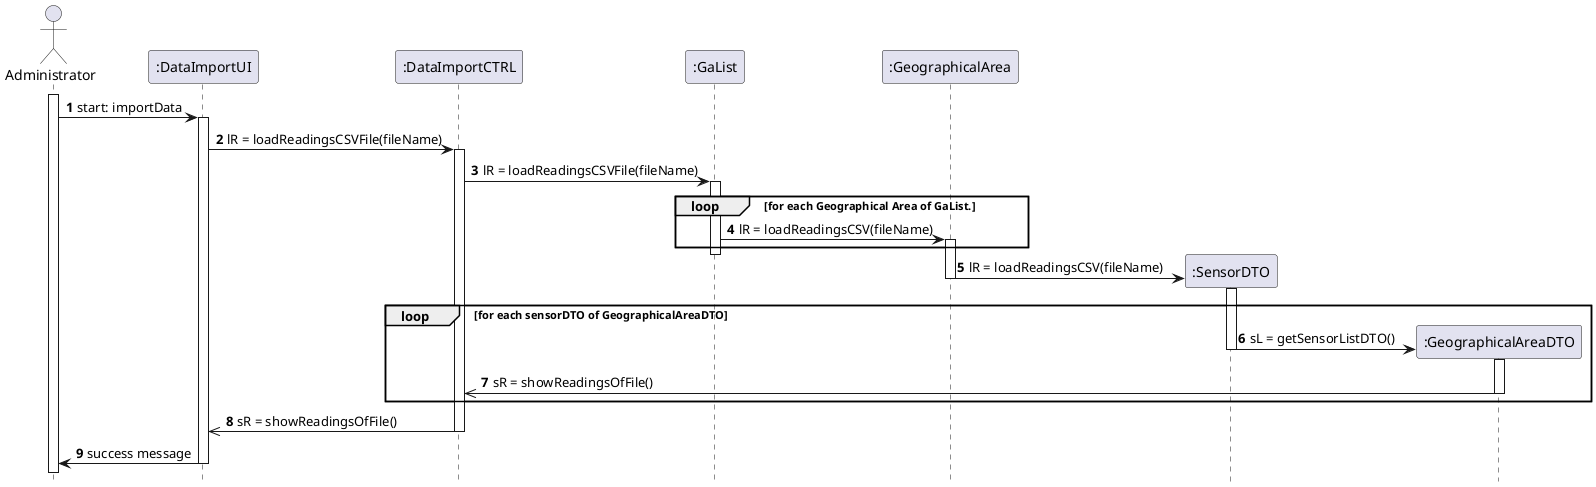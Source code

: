 @startuml


autonumber
 hidefootbox

 actor Administrator
 activate Administrator

 Administrator -> ":DataImportUI": start: importData

activate ":DataImportUI"
 ":DataImportUI" -> ":DataImportCTRL": lR = loadReadingsCSVFile(fileName)

activate ":DataImportCTRL"
 ":DataImportCTRL" -> ":GaList": lR = loadReadingsCSVFile(fileName)

 activate ":GaList"


 loop for each Geographical Area of GaList.
    ":GaList" -> ":GeographicalArea": lR = loadReadingsCSV(fileName)
        activate ":GeographicalArea"

 end

create ":SensorDTO"


deactivate ":GaList"
":GeographicalArea" -> ":SensorDTO": lR = loadReadingsCSV(fileName)
deactivate ":GeographicalArea"


create ":GeographicalAreaDTO"

activate ":SensorDTO"


loop for each sensorDTO of GeographicalAreaDTO

":SensorDTO" -> ":GeographicalAreaDTO": sL = getSensorListDTO()

 deactivate ":SensorDTO"
activate ":GeographicalAreaDTO"



 ":DataImportCTRL" <<- ":GeographicalAreaDTO": sR = showReadingsOfFile()

 deactivate ":GeographicalAreaDTO"
 end

":DataImportCTRL" ->> ":DataImportUI": sR = showReadingsOfFile()

deactivate ":DataImportCTRL"
Administrator <- ":DataImportUI": success message

deactivate ":DataImportUI"







@enduml